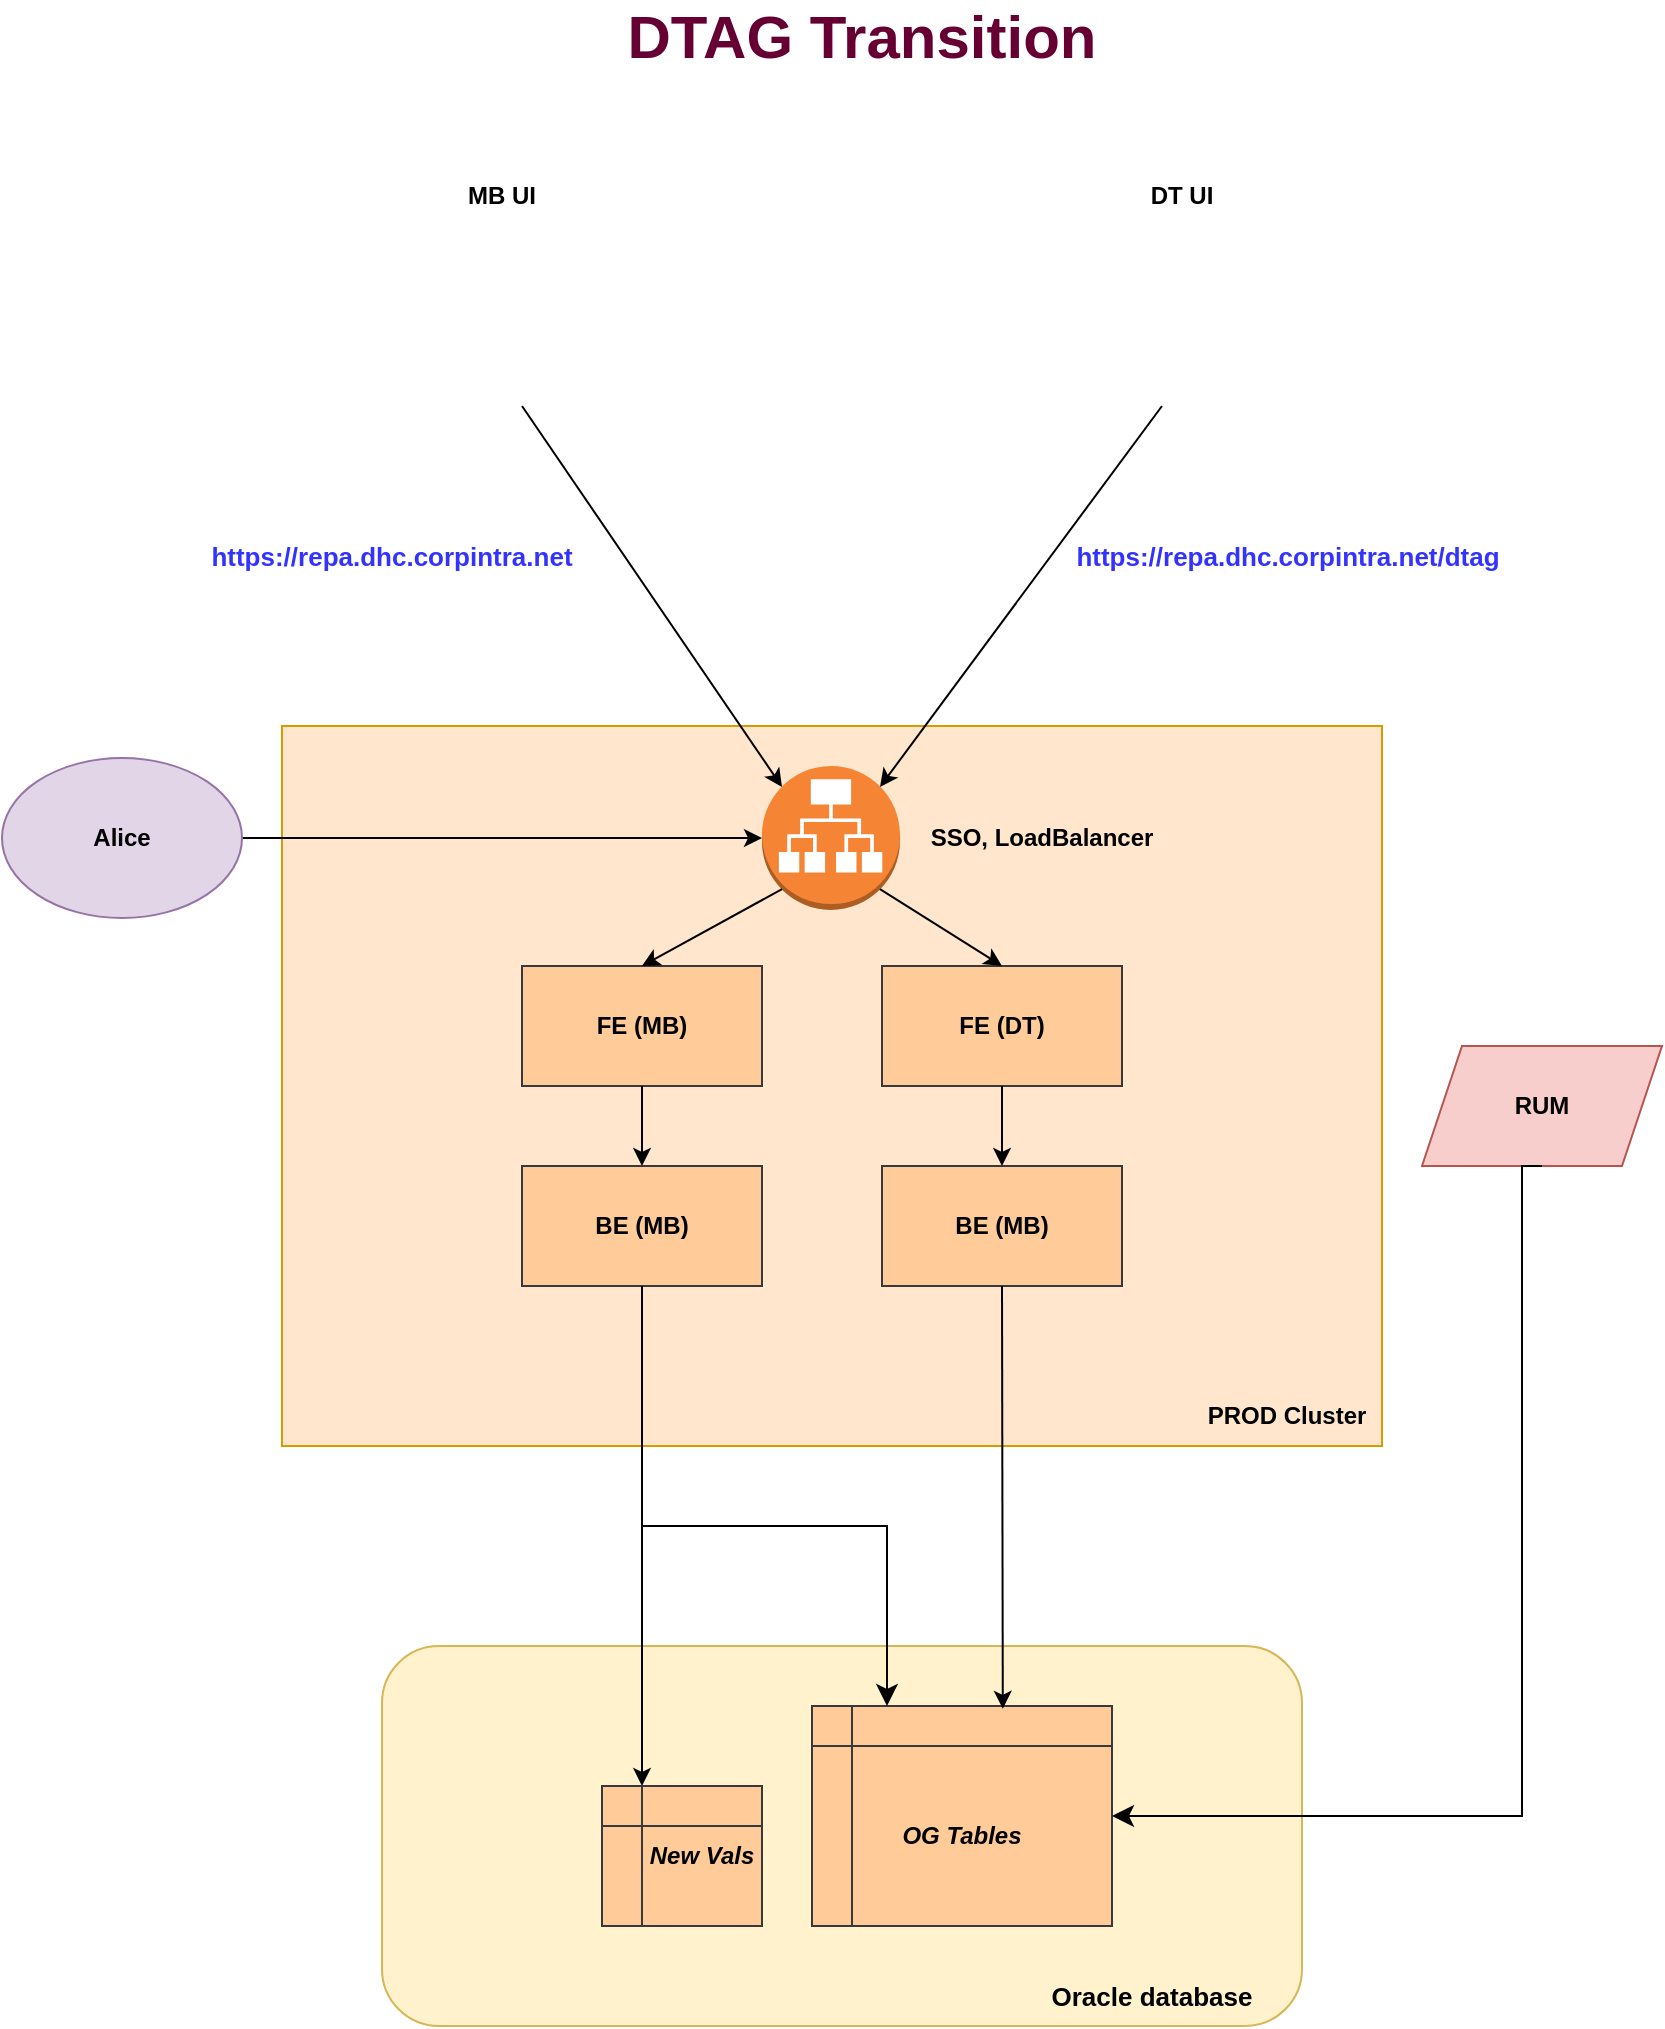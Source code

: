 <mxfile version="21.0.8" type="github">
  <diagram name="Page-1" id="evwyyu63XnPhhxUZ8PFy">
    <mxGraphModel dx="1750" dy="968" grid="1" gridSize="10" guides="1" tooltips="1" connect="1" arrows="1" fold="1" page="1" pageScale="1" pageWidth="850" pageHeight="1100" math="0" shadow="0">
      <root>
        <mxCell id="0" />
        <mxCell id="1" parent="0" />
        <mxCell id="JP_Y2YidS544UzaVhqE--6" value="" style="rounded=1;whiteSpace=wrap;html=1;fillColor=#fff2cc;strokeColor=#d6b656;" parent="1" vertex="1">
          <mxGeometry x="210" y="860" width="460" height="190" as="geometry" />
        </mxCell>
        <mxCell id="JP_Y2YidS544UzaVhqE--7" value="" style="rounded=0;whiteSpace=wrap;html=1;fillColor=#ffe6cc;strokeColor=#d79b00;" parent="1" vertex="1">
          <mxGeometry x="160" y="400" width="550" height="360" as="geometry" />
        </mxCell>
        <mxCell id="JP_Y2YidS544UzaVhqE--8" value="" style="rounded=0;whiteSpace=wrap;html=1;fillColor=#ffcc99;strokeColor=#36393d;" parent="1" vertex="1">
          <mxGeometry x="280" y="620" width="120" height="60" as="geometry" />
        </mxCell>
        <mxCell id="JP_Y2YidS544UzaVhqE--9" value="" style="rounded=0;whiteSpace=wrap;html=1;fillColor=#ffcc99;strokeColor=#36393d;" parent="1" vertex="1">
          <mxGeometry x="460" y="620" width="120" height="60" as="geometry" />
        </mxCell>
        <mxCell id="JP_Y2YidS544UzaVhqE--10" value="" style="rounded=0;whiteSpace=wrap;html=1;fillColor=#ffcc99;strokeColor=#36393d;" parent="1" vertex="1">
          <mxGeometry x="280" y="520" width="120" height="60" as="geometry" />
        </mxCell>
        <mxCell id="JP_Y2YidS544UzaVhqE--11" value="" style="rounded=0;whiteSpace=wrap;html=1;fillColor=#ffcc99;strokeColor=#36393d;" parent="1" vertex="1">
          <mxGeometry x="460" y="520" width="120" height="60" as="geometry" />
        </mxCell>
        <mxCell id="JP_Y2YidS544UzaVhqE--12" value="" style="shape=internalStorage;whiteSpace=wrap;html=1;backgroundOutline=1;fillColor=#ffcc99;strokeColor=#36393d;" parent="1" vertex="1">
          <mxGeometry x="425" y="890" width="150" height="110" as="geometry" />
        </mxCell>
        <mxCell id="JP_Y2YidS544UzaVhqE--13" value="" style="shape=internalStorage;whiteSpace=wrap;html=1;backgroundOutline=1;fillColor=#ffcc99;strokeColor=#36393d;" parent="1" vertex="1">
          <mxGeometry x="320" y="930" width="80" height="70" as="geometry" />
        </mxCell>
        <mxCell id="JP_Y2YidS544UzaVhqE--16" value="&lt;b&gt;&lt;font style=&quot;font-size: 13px;&quot;&gt;Oracle database&lt;/font&gt;&lt;/b&gt;" style="text;html=1;strokeColor=none;fillColor=none;align=center;verticalAlign=middle;whiteSpace=wrap;rounded=0;" parent="1" vertex="1">
          <mxGeometry x="490" y="1020" width="210" height="30" as="geometry" />
        </mxCell>
        <mxCell id="JP_Y2YidS544UzaVhqE--39" style="edgeStyle=orthogonalEdgeStyle;rounded=0;orthogonalLoop=1;jettySize=auto;html=1;entryX=0;entryY=0.5;entryDx=0;entryDy=0;entryPerimeter=0;" parent="1" source="JP_Y2YidS544UzaVhqE--18" target="JP_Y2YidS544UzaVhqE--24" edge="1">
          <mxGeometry relative="1" as="geometry" />
        </mxCell>
        <mxCell id="JP_Y2YidS544UzaVhqE--18" value="&lt;b&gt;Alice&lt;/b&gt;" style="ellipse;whiteSpace=wrap;html=1;fillColor=#e1d5e7;strokeColor=#9673a6;" parent="1" vertex="1">
          <mxGeometry x="20" y="416" width="120" height="80" as="geometry" />
        </mxCell>
        <mxCell id="JP_Y2YidS544UzaVhqE--19" value="&lt;b&gt;RUM&lt;/b&gt;" style="shape=parallelogram;perimeter=parallelogramPerimeter;whiteSpace=wrap;html=1;fixedSize=1;fillColor=#f8cecc;strokeColor=#b85450;" parent="1" vertex="1">
          <mxGeometry x="730" y="560" width="120" height="60" as="geometry" />
        </mxCell>
        <mxCell id="JP_Y2YidS544UzaVhqE--20" value="" style="endArrow=classic;html=1;rounded=0;entryX=0.145;entryY=0.145;entryDx=0;entryDy=0;entryPerimeter=0;" parent="1" target="JP_Y2YidS544UzaVhqE--24" edge="1">
          <mxGeometry width="50" height="50" relative="1" as="geometry">
            <mxPoint x="280" y="240" as="sourcePoint" />
            <mxPoint x="280" y="380" as="targetPoint" />
          </mxGeometry>
        </mxCell>
        <mxCell id="JP_Y2YidS544UzaVhqE--21" value="" style="shape=image;html=1;verticalAlign=top;verticalLabelPosition=bottom;labelBackgroundColor=#ffffff;imageAspect=0;aspect=fixed;image=https://cdn0.iconfinder.com/data/icons/devices-42/512/Normal_LCD-128.png" parent="1" vertex="1">
          <mxGeometry x="212" y="140" width="128" height="128" as="geometry" />
        </mxCell>
        <mxCell id="JP_Y2YidS544UzaVhqE--22" value="" style="shape=image;html=1;verticalAlign=top;verticalLabelPosition=bottom;labelBackgroundColor=#ffffff;imageAspect=0;aspect=fixed;image=https://cdn0.iconfinder.com/data/icons/devices-42/512/Normal_LCD-128.png" parent="1" vertex="1">
          <mxGeometry x="540" y="140" width="128" height="128" as="geometry" />
        </mxCell>
        <mxCell id="JP_Y2YidS544UzaVhqE--23" value="" style="endArrow=classic;html=1;rounded=0;entryX=0.855;entryY=0.145;entryDx=0;entryDy=0;entryPerimeter=0;" parent="1" target="JP_Y2YidS544UzaVhqE--24" edge="1">
          <mxGeometry width="50" height="50" relative="1" as="geometry">
            <mxPoint x="600" y="240" as="sourcePoint" />
            <mxPoint x="560" y="390" as="targetPoint" />
          </mxGeometry>
        </mxCell>
        <mxCell id="JP_Y2YidS544UzaVhqE--24" value="" style="outlineConnect=0;dashed=0;verticalLabelPosition=bottom;verticalAlign=top;align=center;html=1;shape=mxgraph.aws3.application_load_balancer;fillColor=#F58534;gradientColor=none;" parent="1" vertex="1">
          <mxGeometry x="400" y="420" width="69" height="72" as="geometry" />
        </mxCell>
        <mxCell id="JP_Y2YidS544UzaVhqE--25" value="&lt;b&gt;MB UI&lt;/b&gt;" style="text;html=1;strokeColor=none;fillColor=none;align=center;verticalAlign=middle;whiteSpace=wrap;rounded=0;" parent="1" vertex="1">
          <mxGeometry x="240" y="120" width="60" height="30" as="geometry" />
        </mxCell>
        <mxCell id="JP_Y2YidS544UzaVhqE--26" value="&lt;b&gt;DT UI&lt;/b&gt;" style="text;html=1;strokeColor=none;fillColor=none;align=center;verticalAlign=middle;whiteSpace=wrap;rounded=0;" parent="1" vertex="1">
          <mxGeometry x="580" y="120" width="60" height="30" as="geometry" />
        </mxCell>
        <mxCell id="JP_Y2YidS544UzaVhqE--27" value="&lt;b&gt;FE (MB)&lt;/b&gt;" style="text;html=1;strokeColor=none;fillColor=none;align=center;verticalAlign=middle;whiteSpace=wrap;rounded=0;" parent="1" vertex="1">
          <mxGeometry x="310" y="535" width="60" height="30" as="geometry" />
        </mxCell>
        <mxCell id="JP_Y2YidS544UzaVhqE--28" value="&lt;b&gt;FE (DT)&lt;/b&gt;" style="text;html=1;strokeColor=none;fillColor=none;align=center;verticalAlign=middle;whiteSpace=wrap;rounded=0;" parent="1" vertex="1">
          <mxGeometry x="490" y="535" width="60" height="30" as="geometry" />
        </mxCell>
        <mxCell id="JP_Y2YidS544UzaVhqE--29" value="&lt;b&gt;BE (MB)&lt;/b&gt;" style="text;html=1;strokeColor=none;fillColor=none;align=center;verticalAlign=middle;whiteSpace=wrap;rounded=0;" parent="1" vertex="1">
          <mxGeometry x="310" y="635" width="60" height="30" as="geometry" />
        </mxCell>
        <mxCell id="JP_Y2YidS544UzaVhqE--30" value="&lt;b&gt;BE (MB)&lt;/b&gt;" style="text;html=1;strokeColor=none;fillColor=none;align=center;verticalAlign=middle;whiteSpace=wrap;rounded=0;" parent="1" vertex="1">
          <mxGeometry x="490" y="635" width="60" height="30" as="geometry" />
        </mxCell>
        <mxCell id="JP_Y2YidS544UzaVhqE--31" value="" style="endArrow=classic;html=1;rounded=0;exitX=0.145;exitY=0.855;exitDx=0;exitDy=0;exitPerimeter=0;entryX=0.5;entryY=0;entryDx=0;entryDy=0;" parent="1" source="JP_Y2YidS544UzaVhqE--24" target="JP_Y2YidS544UzaVhqE--10" edge="1">
          <mxGeometry width="50" height="50" relative="1" as="geometry">
            <mxPoint x="400" y="540" as="sourcePoint" />
            <mxPoint x="450" y="490" as="targetPoint" />
          </mxGeometry>
        </mxCell>
        <mxCell id="JP_Y2YidS544UzaVhqE--32" value="" style="endArrow=classic;html=1;rounded=0;entryX=0.5;entryY=0;entryDx=0;entryDy=0;exitX=0.855;exitY=0.855;exitDx=0;exitDy=0;exitPerimeter=0;" parent="1" source="JP_Y2YidS544UzaVhqE--24" target="JP_Y2YidS544UzaVhqE--11" edge="1">
          <mxGeometry width="50" height="50" relative="1" as="geometry">
            <mxPoint x="400" y="540" as="sourcePoint" />
            <mxPoint x="450" y="490" as="targetPoint" />
          </mxGeometry>
        </mxCell>
        <mxCell id="JP_Y2YidS544UzaVhqE--33" value="" style="endArrow=classic;html=1;rounded=0;exitX=0.5;exitY=1;exitDx=0;exitDy=0;entryX=0.5;entryY=0;entryDx=0;entryDy=0;" parent="1" source="JP_Y2YidS544UzaVhqE--10" target="JP_Y2YidS544UzaVhqE--8" edge="1">
          <mxGeometry width="50" height="50" relative="1" as="geometry">
            <mxPoint x="400" y="540" as="sourcePoint" />
            <mxPoint x="450" y="490" as="targetPoint" />
          </mxGeometry>
        </mxCell>
        <mxCell id="JP_Y2YidS544UzaVhqE--34" value="" style="endArrow=classic;html=1;rounded=0;exitX=0.5;exitY=1;exitDx=0;exitDy=0;entryX=0.5;entryY=0;entryDx=0;entryDy=0;" parent="1" source="JP_Y2YidS544UzaVhqE--11" target="JP_Y2YidS544UzaVhqE--9" edge="1">
          <mxGeometry width="50" height="50" relative="1" as="geometry">
            <mxPoint x="400" y="540" as="sourcePoint" />
            <mxPoint x="450" y="490" as="targetPoint" />
          </mxGeometry>
        </mxCell>
        <mxCell id="JP_Y2YidS544UzaVhqE--35" value="" style="endArrow=classic;html=1;rounded=0;exitX=0.5;exitY=1;exitDx=0;exitDy=0;entryX=0.25;entryY=0;entryDx=0;entryDy=0;" parent="1" source="JP_Y2YidS544UzaVhqE--8" target="JP_Y2YidS544UzaVhqE--13" edge="1">
          <mxGeometry width="50" height="50" relative="1" as="geometry">
            <mxPoint x="400" y="740" as="sourcePoint" />
            <mxPoint x="450" y="690" as="targetPoint" />
            <Array as="points">
              <mxPoint x="340" y="800" />
            </Array>
          </mxGeometry>
        </mxCell>
        <mxCell id="JP_Y2YidS544UzaVhqE--36" value="" style="endArrow=classic;html=1;rounded=0;exitX=0.5;exitY=1;exitDx=0;exitDy=0;entryX=0.636;entryY=0.013;entryDx=0;entryDy=0;entryPerimeter=0;" parent="1" source="JP_Y2YidS544UzaVhqE--9" target="JP_Y2YidS544UzaVhqE--12" edge="1">
          <mxGeometry width="50" height="50" relative="1" as="geometry">
            <mxPoint x="400" y="740" as="sourcePoint" />
            <mxPoint x="520" y="860" as="targetPoint" />
          </mxGeometry>
        </mxCell>
        <mxCell id="JP_Y2YidS544UzaVhqE--37" value="&lt;b&gt;PROD Cluster&lt;/b&gt;" style="text;html=1;strokeColor=none;fillColor=none;align=center;verticalAlign=middle;whiteSpace=wrap;rounded=0;" parent="1" vertex="1">
          <mxGeometry x="615" y="730" width="95" height="30" as="geometry" />
        </mxCell>
        <mxCell id="JP_Y2YidS544UzaVhqE--40" value="&lt;b&gt;SSO, LoadBalancer&lt;/b&gt;" style="text;html=1;strokeColor=none;fillColor=none;align=center;verticalAlign=middle;whiteSpace=wrap;rounded=0;" parent="1" vertex="1">
          <mxGeometry x="480" y="441" width="120" height="30" as="geometry" />
        </mxCell>
        <mxCell id="JP_Y2YidS544UzaVhqE--45" value="" style="edgeStyle=segmentEdgeStyle;endArrow=classic;html=1;curved=0;rounded=0;endSize=8;startSize=8;entryX=0.25;entryY=0;entryDx=0;entryDy=0;" parent="1" target="JP_Y2YidS544UzaVhqE--12" edge="1">
          <mxGeometry width="50" height="50" relative="1" as="geometry">
            <mxPoint x="340" y="800" as="sourcePoint" />
            <mxPoint x="450" y="780" as="targetPoint" />
          </mxGeometry>
        </mxCell>
        <mxCell id="JP_Y2YidS544UzaVhqE--46" value="&lt;i&gt;&lt;b&gt;New Vals&lt;/b&gt;&lt;/i&gt;" style="text;html=1;strokeColor=none;fillColor=none;align=center;verticalAlign=middle;whiteSpace=wrap;rounded=0;" parent="1" vertex="1">
          <mxGeometry x="340" y="950" width="60" height="30" as="geometry" />
        </mxCell>
        <mxCell id="JP_Y2YidS544UzaVhqE--47" value="&lt;i&gt;&lt;b&gt;OG Tables&lt;/b&gt;&lt;/i&gt;" style="text;html=1;strokeColor=none;fillColor=none;align=center;verticalAlign=middle;whiteSpace=wrap;rounded=0;" parent="1" vertex="1">
          <mxGeometry x="465" y="940" width="70" height="30" as="geometry" />
        </mxCell>
        <mxCell id="JP_Y2YidS544UzaVhqE--48" value="&lt;font color=&quot;#3333ff&quot; style=&quot;font-size: 13px;&quot;&gt;&lt;b&gt;https://repa.dhc.corpintra.net&lt;/b&gt;&lt;/font&gt;" style="text;html=1;strokeColor=none;fillColor=none;align=center;verticalAlign=middle;whiteSpace=wrap;rounded=0;" parent="1" vertex="1">
          <mxGeometry x="110" y="300" width="210" height="30" as="geometry" />
        </mxCell>
        <mxCell id="JP_Y2YidS544UzaVhqE--49" value="&lt;b&gt;&lt;font color=&quot;#3333ff&quot; style=&quot;font-size: 13px;&quot;&gt;https://repa.dhc.corpintra.net/dtag&lt;/font&gt;&lt;/b&gt;" style="text;html=1;strokeColor=none;fillColor=none;align=center;verticalAlign=middle;whiteSpace=wrap;rounded=0;" parent="1" vertex="1">
          <mxGeometry x="557.5" y="300" width="210" height="30" as="geometry" />
        </mxCell>
        <mxCell id="JP_Y2YidS544UzaVhqE--50" value="" style="edgeStyle=segmentEdgeStyle;endArrow=classic;html=1;curved=0;rounded=0;endSize=8;startSize=8;exitX=0.5;exitY=1;exitDx=0;exitDy=0;entryX=1;entryY=0.5;entryDx=0;entryDy=0;" parent="1" source="JP_Y2YidS544UzaVhqE--19" target="JP_Y2YidS544UzaVhqE--12" edge="1">
          <mxGeometry width="50" height="50" relative="1" as="geometry">
            <mxPoint x="400" y="730" as="sourcePoint" />
            <mxPoint x="450" y="680" as="targetPoint" />
            <Array as="points">
              <mxPoint x="780" y="620" />
              <mxPoint x="780" y="945" />
            </Array>
          </mxGeometry>
        </mxCell>
        <mxCell id="E2k6jSjs_fM94VRNYfXH-1" value="&lt;font size=&quot;1&quot; color=&quot;#660033&quot; style=&quot;&quot;&gt;&lt;b style=&quot;font-size: 30px;&quot;&gt;DTAG Transition&lt;/b&gt;&lt;/font&gt;" style="text;html=1;strokeColor=none;fillColor=none;align=center;verticalAlign=middle;whiteSpace=wrap;rounded=0;" vertex="1" parent="1">
          <mxGeometry x="180" y="40" width="540" height="30" as="geometry" />
        </mxCell>
      </root>
    </mxGraphModel>
  </diagram>
</mxfile>
